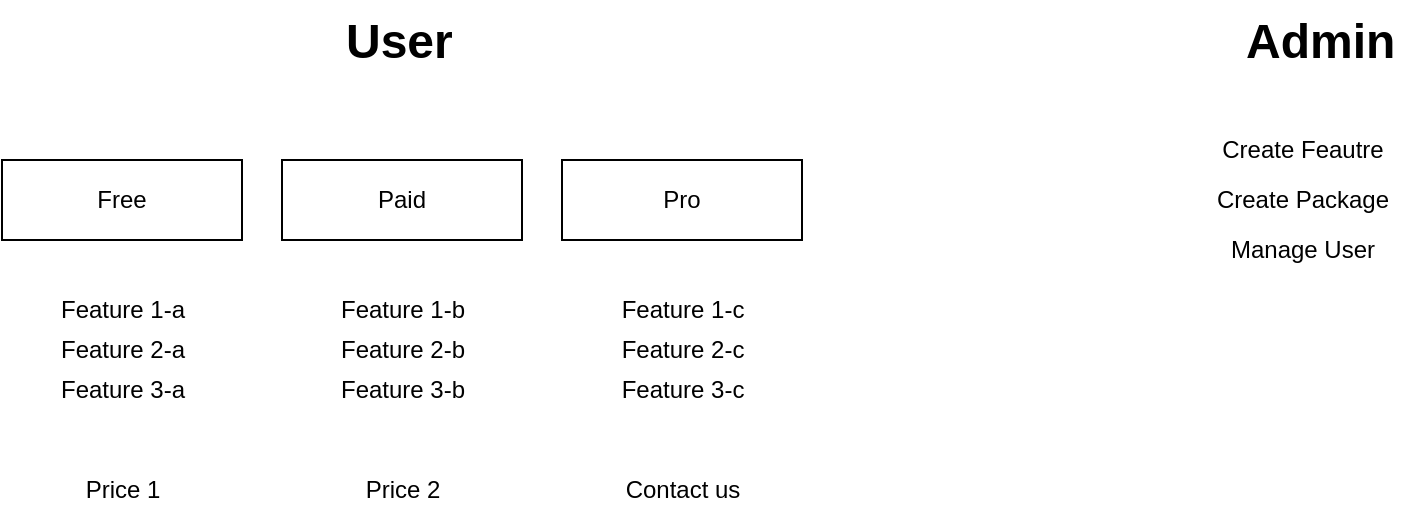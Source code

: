 <mxfile version="24.0.4" type="github">
  <diagram id="C5RBs43oDa-KdzZeNtuy" name="Page-1">
    <mxGraphModel dx="1077" dy="583" grid="1" gridSize="10" guides="1" tooltips="1" connect="1" arrows="1" fold="1" page="1" pageScale="1" pageWidth="827" pageHeight="1169" math="0" shadow="0">
      <root>
        <mxCell id="WIyWlLk6GJQsqaUBKTNV-0" />
        <mxCell id="WIyWlLk6GJQsqaUBKTNV-1" parent="WIyWlLk6GJQsqaUBKTNV-0" />
        <mxCell id="m6ao3W_9GOcnrCEjzhtj-3" value="&lt;h1 style=&quot;margin-top: 0px;&quot;&gt;User&lt;/h1&gt;" style="text;html=1;whiteSpace=wrap;overflow=hidden;rounded=0;" parent="WIyWlLk6GJQsqaUBKTNV-1" vertex="1">
          <mxGeometry x="200" y="50" width="60" height="40" as="geometry" />
        </mxCell>
        <mxCell id="m6ao3W_9GOcnrCEjzhtj-5" value="&lt;h1 style=&quot;margin-top: 0px;&quot;&gt;Admin&lt;/h1&gt;" style="text;html=1;whiteSpace=wrap;overflow=hidden;rounded=0;" parent="WIyWlLk6GJQsqaUBKTNV-1" vertex="1">
          <mxGeometry x="650" y="50" width="80" height="40" as="geometry" />
        </mxCell>
        <mxCell id="m6ao3W_9GOcnrCEjzhtj-6" value="Free" style="whiteSpace=wrap;html=1;" parent="WIyWlLk6GJQsqaUBKTNV-1" vertex="1">
          <mxGeometry x="30" y="130" width="120" height="40" as="geometry" />
        </mxCell>
        <mxCell id="m6ao3W_9GOcnrCEjzhtj-7" value="Paid" style="whiteSpace=wrap;html=1;" parent="WIyWlLk6GJQsqaUBKTNV-1" vertex="1">
          <mxGeometry x="170" y="130" width="120" height="40" as="geometry" />
        </mxCell>
        <mxCell id="m6ao3W_9GOcnrCEjzhtj-8" value="Pro" style="whiteSpace=wrap;html=1;" parent="WIyWlLk6GJQsqaUBKTNV-1" vertex="1">
          <mxGeometry x="310" y="130" width="120" height="40" as="geometry" />
        </mxCell>
        <mxCell id="m6ao3W_9GOcnrCEjzhtj-9" value="Feature 1-a" style="text;html=1;align=center;verticalAlign=middle;resizable=0;points=[];autosize=1;strokeColor=none;fillColor=none;" parent="WIyWlLk6GJQsqaUBKTNV-1" vertex="1">
          <mxGeometry x="45" y="190" width="90" height="30" as="geometry" />
        </mxCell>
        <mxCell id="m6ao3W_9GOcnrCEjzhtj-10" value="Feature 1-b" style="text;html=1;align=center;verticalAlign=middle;resizable=0;points=[];autosize=1;strokeColor=none;fillColor=none;" parent="WIyWlLk6GJQsqaUBKTNV-1" vertex="1">
          <mxGeometry x="185" y="190" width="90" height="30" as="geometry" />
        </mxCell>
        <mxCell id="m6ao3W_9GOcnrCEjzhtj-11" value="Feature 1-c" style="text;html=1;align=center;verticalAlign=middle;resizable=0;points=[];autosize=1;strokeColor=none;fillColor=none;" parent="WIyWlLk6GJQsqaUBKTNV-1" vertex="1">
          <mxGeometry x="330" y="190" width="80" height="30" as="geometry" />
        </mxCell>
        <mxCell id="m6ao3W_9GOcnrCEjzhtj-12" value="Feature 3-a" style="text;html=1;align=center;verticalAlign=middle;resizable=0;points=[];autosize=1;strokeColor=none;fillColor=none;" parent="WIyWlLk6GJQsqaUBKTNV-1" vertex="1">
          <mxGeometry x="45" y="230" width="90" height="30" as="geometry" />
        </mxCell>
        <mxCell id="m6ao3W_9GOcnrCEjzhtj-13" value="Feature 3-b" style="text;html=1;align=center;verticalAlign=middle;resizable=0;points=[];autosize=1;strokeColor=none;fillColor=none;" parent="WIyWlLk6GJQsqaUBKTNV-1" vertex="1">
          <mxGeometry x="185" y="230" width="90" height="30" as="geometry" />
        </mxCell>
        <mxCell id="m6ao3W_9GOcnrCEjzhtj-14" value="Feature 3-c" style="text;html=1;align=center;verticalAlign=middle;resizable=0;points=[];autosize=1;strokeColor=none;fillColor=none;" parent="WIyWlLk6GJQsqaUBKTNV-1" vertex="1">
          <mxGeometry x="330" y="230" width="80" height="30" as="geometry" />
        </mxCell>
        <mxCell id="m6ao3W_9GOcnrCEjzhtj-15" value="Feature 2-a" style="text;html=1;align=center;verticalAlign=middle;resizable=0;points=[];autosize=1;strokeColor=none;fillColor=none;" parent="WIyWlLk6GJQsqaUBKTNV-1" vertex="1">
          <mxGeometry x="45" y="210" width="90" height="30" as="geometry" />
        </mxCell>
        <mxCell id="m6ao3W_9GOcnrCEjzhtj-16" value="Feature 2-b" style="text;html=1;align=center;verticalAlign=middle;resizable=0;points=[];autosize=1;strokeColor=none;fillColor=none;" parent="WIyWlLk6GJQsqaUBKTNV-1" vertex="1">
          <mxGeometry x="185" y="210" width="90" height="30" as="geometry" />
        </mxCell>
        <mxCell id="m6ao3W_9GOcnrCEjzhtj-17" value="Feature 2-c" style="text;html=1;align=center;verticalAlign=middle;resizable=0;points=[];autosize=1;strokeColor=none;fillColor=none;" parent="WIyWlLk6GJQsqaUBKTNV-1" vertex="1">
          <mxGeometry x="330" y="210" width="80" height="30" as="geometry" />
        </mxCell>
        <mxCell id="m6ao3W_9GOcnrCEjzhtj-18" value="Contact us" style="text;html=1;align=center;verticalAlign=middle;resizable=0;points=[];autosize=1;strokeColor=none;fillColor=none;" parent="WIyWlLk6GJQsqaUBKTNV-1" vertex="1">
          <mxGeometry x="330" y="280" width="80" height="30" as="geometry" />
        </mxCell>
        <mxCell id="m6ao3W_9GOcnrCEjzhtj-19" value="Price 2" style="text;html=1;align=center;verticalAlign=middle;resizable=0;points=[];autosize=1;strokeColor=none;fillColor=none;" parent="WIyWlLk6GJQsqaUBKTNV-1" vertex="1">
          <mxGeometry x="200" y="280" width="60" height="30" as="geometry" />
        </mxCell>
        <mxCell id="m6ao3W_9GOcnrCEjzhtj-20" value="Price 1" style="text;html=1;align=center;verticalAlign=middle;resizable=0;points=[];autosize=1;strokeColor=none;fillColor=none;" parent="WIyWlLk6GJQsqaUBKTNV-1" vertex="1">
          <mxGeometry x="60" y="280" width="60" height="30" as="geometry" />
        </mxCell>
        <mxCell id="m6ao3W_9GOcnrCEjzhtj-21" value="Create Feautre" style="text;html=1;align=center;verticalAlign=middle;resizable=0;points=[];autosize=1;strokeColor=none;fillColor=none;" parent="WIyWlLk6GJQsqaUBKTNV-1" vertex="1">
          <mxGeometry x="630" y="110" width="100" height="30" as="geometry" />
        </mxCell>
        <mxCell id="m6ao3W_9GOcnrCEjzhtj-22" value="Create Package" style="text;html=1;align=center;verticalAlign=middle;resizable=0;points=[];autosize=1;strokeColor=none;fillColor=none;" parent="WIyWlLk6GJQsqaUBKTNV-1" vertex="1">
          <mxGeometry x="625" y="135" width="110" height="30" as="geometry" />
        </mxCell>
        <mxCell id="m6ao3W_9GOcnrCEjzhtj-23" value="Manage User" style="text;html=1;align=center;verticalAlign=middle;resizable=0;points=[];autosize=1;strokeColor=none;fillColor=none;" parent="WIyWlLk6GJQsqaUBKTNV-1" vertex="1">
          <mxGeometry x="630" y="160" width="100" height="30" as="geometry" />
        </mxCell>
      </root>
    </mxGraphModel>
  </diagram>
</mxfile>
